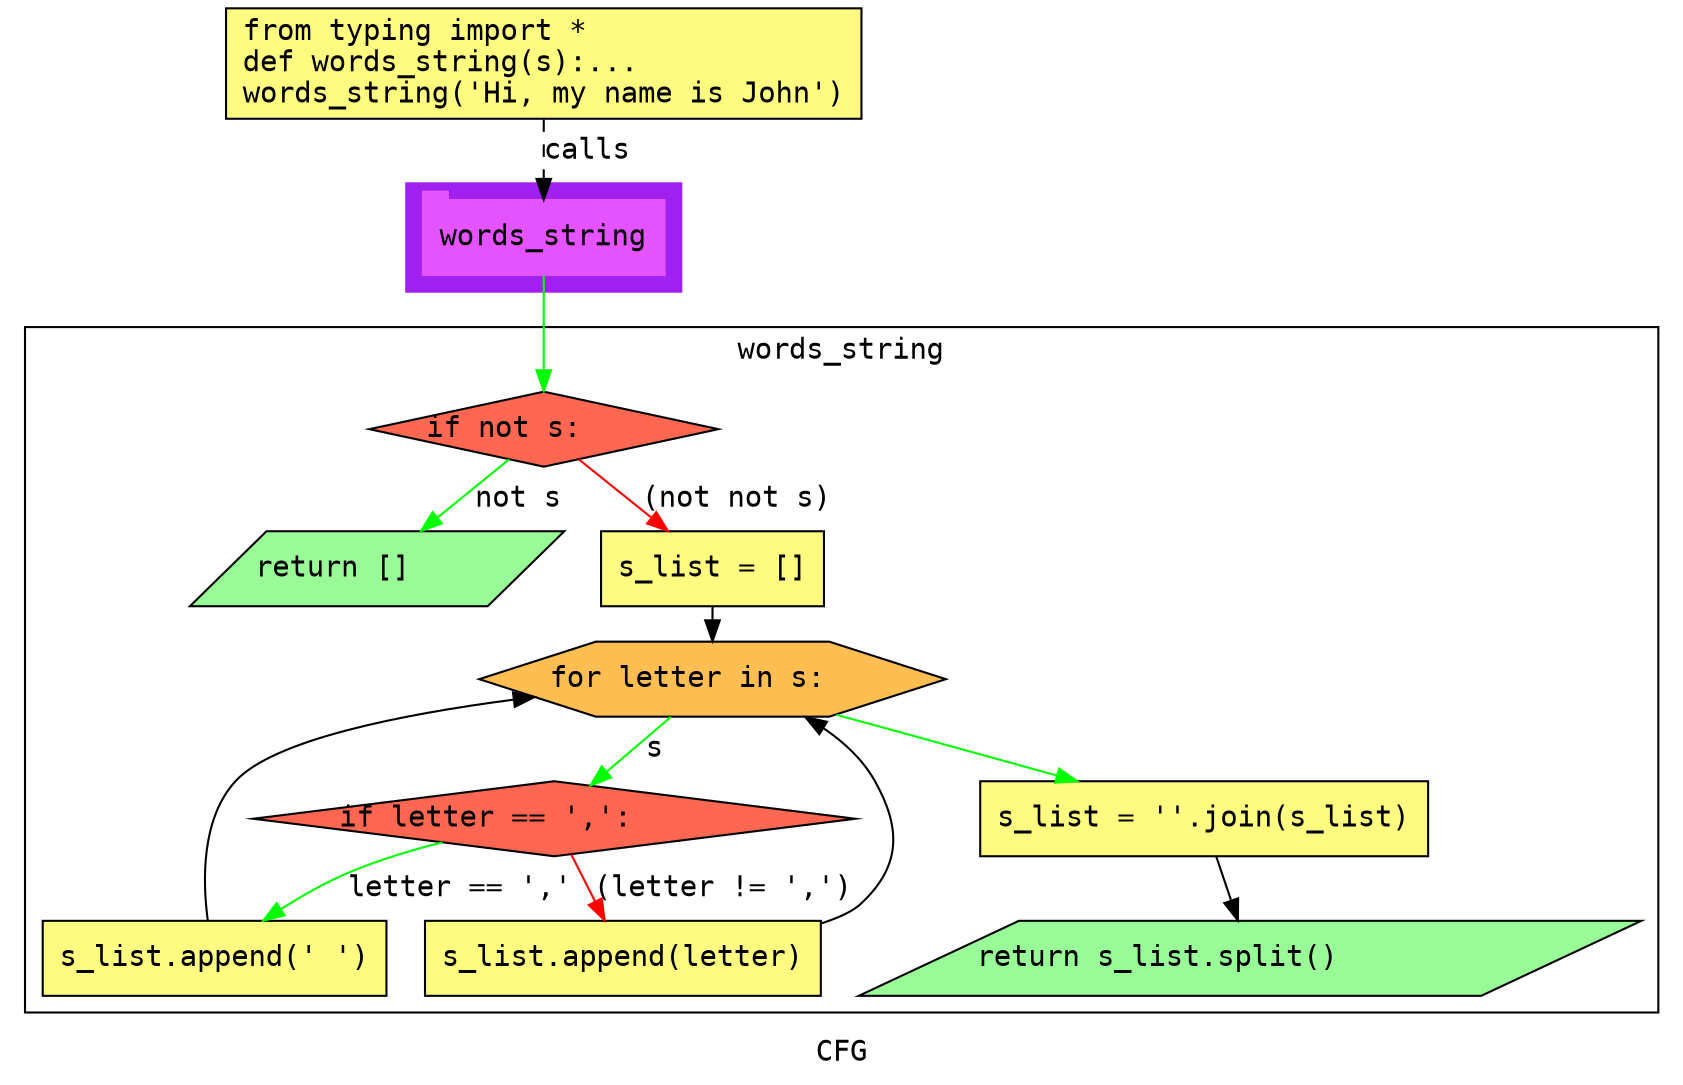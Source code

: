 digraph cluster18CFG {
	graph [bb="0,0,786,513",
		compound=True,
		fontname="DejaVu Sans Mono",
		label=CFG,
		lheight=0.21,
		lp="393,11.5",
		lwidth=0.35,
		pack=False,
		rankdir=TB,
		ranksep=0.02
	];
	node [fontname="DejaVu Sans Mono",
		label="\N"
	];
	edge [fontname="DejaVu Sans Mono"];
	subgraph cluster_1 {
		graph [bb="234,377,366,429",
			color=purple,
			compound=true,
			fontname="DejaVu Sans Mono",
			label="",
			rankdir=TB,
			ranksep=0.02,
			shape=tab,
			style=filled
		];
		node [fontname="DejaVu Sans Mono"];
		edge [fontname="DejaVu Sans Mono"];
		19	[color="#E552FF",
			height=0.5,
			label=words_string,
			linenum="[17]",
			pos="300,403",
			shape=tab,
			style=filled,
			width=1.6111];
	}
	subgraph cluster0words_string {
		graph [bb="8,31,778,360",
			compound=True,
			fontname="DejaVu Sans Mono",
			label=words_string,
			lheight=0.21,
			lp="393,348.5",
			lwidth=1.39,
			pack=False,
			rankdir=TB,
			ranksep=0.02
		];
		node [fontname="DejaVu Sans Mono"];
		edge [fontname="DejaVu Sans Mono"];
		subgraph cluster_10 {
			graph [color=purple,
				compound=true,
				fontname="DejaVu Sans Mono",
				label="",
				rankdir=TB,
				ranksep=0.02,
				shape=tab,
				style=filled
			];
			node [fontname="DejaVu Sans Mono"];
			edge [fontname="DejaVu Sans Mono"];
		}
		subgraph cluster_12 {
			graph [color=purple,
				compound=true,
				fontname="DejaVu Sans Mono",
				label="",
				rankdir=TB,
				ranksep=0.02,
				shape=tab,
				style=filled
			];
			node [fontname="DejaVu Sans Mono"];
			edge [fontname="DejaVu Sans Mono"];
		}
		subgraph cluster_9 {
			graph [color=purple,
				compound=true,
				fontname="DejaVu Sans Mono",
				label="",
				rankdir=TB,
				ranksep=0.02,
				shape=tab,
				style=filled
			];
			node [fontname="DejaVu Sans Mono"];
			edge [fontname="DejaVu Sans Mono"];
		}
		3	[fillcolor="#FF6752",
			height=0.5,
			label="if not s:\l",
			linenum="[3]",
			pos="300,311",
			shape=diamond,
			style="filled,solid",
			width=2.3234];
		4	[fillcolor="#98fb98",
			height=0.5,
			label="return []\l",
			linenum="[4]",
			pos="222,244",
			shape=parallelogram,
			style="filled,solid",
			width=2.4088];
		3 -> 4	[color=green,
			label="not s",
			lp="288,277.5",
			pos="e,242.4,262 283.46,296.22 273.81,288.18 261.39,277.83 250.24,268.53"];
		5	[fillcolor="#FFFB81",
			height=0.5,
			label="s_list = []\l",
			linenum="[6]",
			pos="380,244",
			shape=rectangle,
			style="filled,solid",
			width=1.4861];
		3 -> 5	[color=red,
			label="(not not s)",
			lp="392.5,277.5",
			pos="e,358.87,262.17 316.58,296.53 326.54,288.43 339.5,277.9 351.11,268.47"];
		7	[fillcolor="#FFBE52",
			height=0.5,
			label="for letter in s:\l",
			linenum="[8]",
			pos="380,191",
			shape=hexagon,
			style="filled,solid",
			width=3.1062];
		5 -> 7	[color=black,
			pos="e,380,209.25 380,225.73 380,223.66 380,221.5 380,219.32"];
		8	[fillcolor="#FF6752",
			height=0.5,
			label="if letter == ',':\l",
			linenum="[9]",
			pos="262,124",
			shape=diamond,
			style="filled,solid",
			width=4.0085];
		7 -> 8	[color=green,
			label=s,
			lp="335.5,157.5",
			pos="e,287.24,138.9 349,172.92 332.75,163.97 312.81,152.99 296.13,143.8"];
		9	[fillcolor="#FFFB81",
			height=0.5,
			label="s_list = ''.join(s_list)\l",
			linenum="[14]",
			pos="570,124",
			shape=rectangle,
			style="filled,solid",
			width=2.9861];
		7 -> 9	[color=green,
			pos="e,520.08,142.08 429.92,172.92 454.59,164.48 484.53,154.24 510.39,145.39"];
		10	[fillcolor="#FFFB81",
			height=0.5,
			label="s_list.append(' ')\l",
			linenum="[10]",
			pos="99,57",
			shape=rectangle,
			style="filled,solid",
			width=2.2917];
		8 -> 10	[color=green,
			label="letter == ','",
			lp="217,90.5",
			pos="e,122.34,75.053 208.34,112.67 193.35,108.93 177.27,104.08 163,98 152,93.31 140.71,86.881 130.73,80.548"];
		12	[fillcolor="#FFFB81",
			height=0.5,
			label="s_list.append(letter)\l",
			linenum="[12]",
			pos="295,57",
			shape=rectangle,
			style="filled,solid",
			width=2.6389];
		8 -> 12	[color=red,
			label="(letter != ',')",
			lp="343,90.5",
			pos="e,286.24,75.248 270.16,106.93 273.63,100.09 277.77,91.93 281.67,84.252"];
		10 -> 7	[color=black,
			pos="e,286.51,185.1 95.631,75.275 93.023,94.22 92.258,124.28 109,142 131.82,166.16 209.86,178.23 276.37,184.23"];
		12 -> 7	[color=black,
			pos="e,396.63,172.84 390.06,73.53 398.51,76.273 405.28,79.419 409,83 428,101.27 423.17,116.94 415,142 412.39,150 407.9,157.77 402.98,\
164.65"];
		16	[fillcolor="#98fb98",
			height=0.5,
			label="return s_list.split()\l",
			linenum="[15]",
			pos="589,57",
			shape=parallelogram,
			style="filled,solid",
			width=5.0294];
		9 -> 16	[color=black,
			pos="e,583.98,75.19 574.99,105.92 576.85,99.553 579.02,92.156 581.08,85.108"];
	}
	1	[fillcolor="#FFFB81",
		height=0.73611,
		label="from typing import *\ldef words_string(s):...\lwords_string('Hi, my name is John')\l",
		linenum="[1]",
		pos="300,486.5",
		shape=rectangle,
		style="filled,solid",
		width=4.2361];
	1 -> 19	[label=calls,
		lp="321,444.5",
		pos="e,300,421.13 300,459.71 300,450.66 300,440.47 300,431.3",
		style=dashed];
	19 -> 3	[color=green,
		pos="e,300,329.3 300,384.65 300,371.82 300,354.11 300,339.38"];
}
